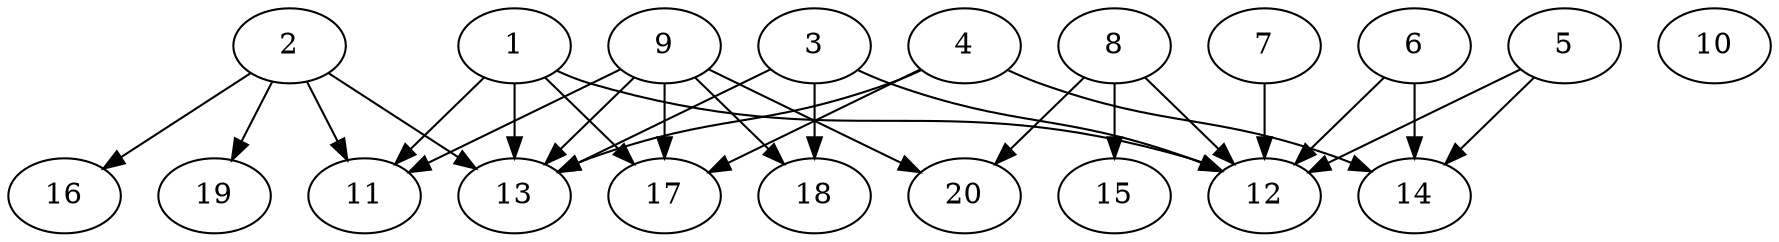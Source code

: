 // DAG automatically generated by daggen at Thu Oct  3 13:58:42 2019
// ./daggen --dot -n 20 --ccr 0.4 --fat 0.9 --regular 0.5 --density 0.6 --mindata 5242880 --maxdata 52428800 
digraph G {
  1 [size="75420160", alpha="0.15", expect_size="30168064"] 
  1 -> 11 [size ="30168064"]
  1 -> 12 [size ="30168064"]
  1 -> 13 [size ="30168064"]
  1 -> 17 [size ="30168064"]
  2 [size="25070080", alpha="0.04", expect_size="10028032"] 
  2 -> 11 [size ="10028032"]
  2 -> 13 [size ="10028032"]
  2 -> 16 [size ="10028032"]
  2 -> 19 [size ="10028032"]
  3 [size="93734400", alpha="0.16", expect_size="37493760"] 
  3 -> 12 [size ="37493760"]
  3 -> 13 [size ="37493760"]
  3 -> 18 [size ="37493760"]
  4 [size="54914560", alpha="0.13", expect_size="21965824"] 
  4 -> 13 [size ="21965824"]
  4 -> 14 [size ="21965824"]
  4 -> 17 [size ="21965824"]
  5 [size="13547520", alpha="0.17", expect_size="5419008"] 
  5 -> 12 [size ="5419008"]
  5 -> 14 [size ="5419008"]
  6 [size="19735040", alpha="0.18", expect_size="7894016"] 
  6 -> 12 [size ="7894016"]
  6 -> 14 [size ="7894016"]
  7 [size="31649280", alpha="0.08", expect_size="12659712"] 
  7 -> 12 [size ="12659712"]
  8 [size="90583040", alpha="0.05", expect_size="36233216"] 
  8 -> 12 [size ="36233216"]
  8 -> 15 [size ="36233216"]
  8 -> 20 [size ="36233216"]
  9 [size="122821120", alpha="0.06", expect_size="49128448"] 
  9 -> 11 [size ="49128448"]
  9 -> 13 [size ="49128448"]
  9 -> 17 [size ="49128448"]
  9 -> 18 [size ="49128448"]
  9 -> 20 [size ="49128448"]
  10 [size="76024320", alpha="0.11", expect_size="30409728"] 
  11 [size="129725440", alpha="0.09", expect_size="51890176"] 
  12 [size="101294080", alpha="0.07", expect_size="40517632"] 
  13 [size="127411200", alpha="0.11", expect_size="50964480"] 
  14 [size="101214720", alpha="0.14", expect_size="40485888"] 
  15 [size="62328320", alpha="0.07", expect_size="24931328"] 
  16 [size="44026880", alpha="0.01", expect_size="17610752"] 
  17 [size="33425920", alpha="0.08", expect_size="13370368"] 
  18 [size="82242560", alpha="0.03", expect_size="32897024"] 
  19 [size="109509120", alpha="0.13", expect_size="43803648"] 
  20 [size="26833920", alpha="0.20", expect_size="10733568"] 
}
